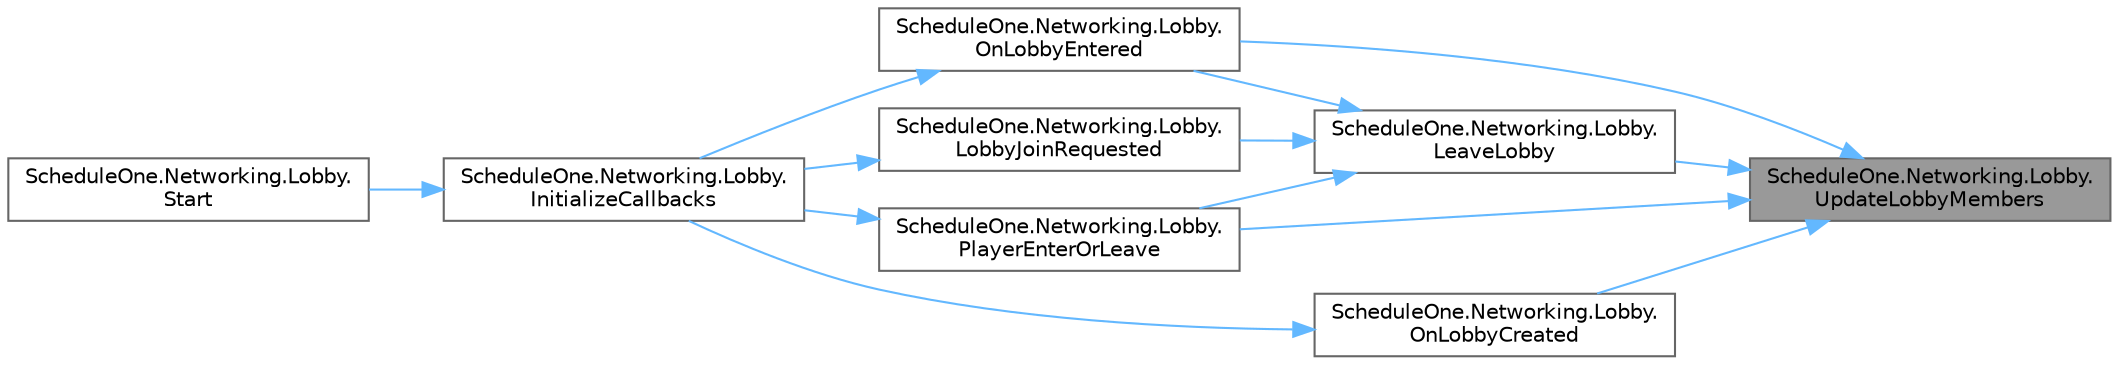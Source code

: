 digraph "ScheduleOne.Networking.Lobby.UpdateLobbyMembers"
{
 // LATEX_PDF_SIZE
  bgcolor="transparent";
  edge [fontname=Helvetica,fontsize=10,labelfontname=Helvetica,labelfontsize=10];
  node [fontname=Helvetica,fontsize=10,shape=box,height=0.2,width=0.4];
  rankdir="RL";
  Node1 [id="Node000001",label="ScheduleOne.Networking.Lobby.\lUpdateLobbyMembers",height=0.2,width=0.4,color="gray40", fillcolor="grey60", style="filled", fontcolor="black",tooltip=" "];
  Node1 -> Node2 [id="edge1_Node000001_Node000002",dir="back",color="steelblue1",style="solid",tooltip=" "];
  Node2 [id="Node000002",label="ScheduleOne.Networking.Lobby.\lLeaveLobby",height=0.2,width=0.4,color="grey40", fillcolor="white", style="filled",URL="$class_schedule_one_1_1_networking_1_1_lobby.html#ad47f73051e24f368631c32049843aea3",tooltip=" "];
  Node2 -> Node3 [id="edge2_Node000002_Node000003",dir="back",color="steelblue1",style="solid",tooltip=" "];
  Node3 [id="Node000003",label="ScheduleOne.Networking.Lobby.\lLobbyJoinRequested",height=0.2,width=0.4,color="grey40", fillcolor="white", style="filled",URL="$class_schedule_one_1_1_networking_1_1_lobby.html#a3ec2f9262def03e9da22c86223d5e8d5",tooltip=" "];
  Node3 -> Node4 [id="edge3_Node000003_Node000004",dir="back",color="steelblue1",style="solid",tooltip=" "];
  Node4 [id="Node000004",label="ScheduleOne.Networking.Lobby.\lInitializeCallbacks",height=0.2,width=0.4,color="grey40", fillcolor="white", style="filled",URL="$class_schedule_one_1_1_networking_1_1_lobby.html#ae9683415a0fce4ae79b28f33feb0b0dd",tooltip=" "];
  Node4 -> Node5 [id="edge4_Node000004_Node000005",dir="back",color="steelblue1",style="solid",tooltip=" "];
  Node5 [id="Node000005",label="ScheduleOne.Networking.Lobby.\lStart",height=0.2,width=0.4,color="grey40", fillcolor="white", style="filled",URL="$class_schedule_one_1_1_networking_1_1_lobby.html#a9c334904f45c44b763fb682f8e0646d8",tooltip=" "];
  Node2 -> Node6 [id="edge5_Node000002_Node000006",dir="back",color="steelblue1",style="solid",tooltip=" "];
  Node6 [id="Node000006",label="ScheduleOne.Networking.Lobby.\lOnLobbyEntered",height=0.2,width=0.4,color="grey40", fillcolor="white", style="filled",URL="$class_schedule_one_1_1_networking_1_1_lobby.html#a2bb466c545e1634526a61ae2e9236d5f",tooltip=" "];
  Node6 -> Node4 [id="edge6_Node000006_Node000004",dir="back",color="steelblue1",style="solid",tooltip=" "];
  Node2 -> Node7 [id="edge7_Node000002_Node000007",dir="back",color="steelblue1",style="solid",tooltip=" "];
  Node7 [id="Node000007",label="ScheduleOne.Networking.Lobby.\lPlayerEnterOrLeave",height=0.2,width=0.4,color="grey40", fillcolor="white", style="filled",URL="$class_schedule_one_1_1_networking_1_1_lobby.html#ad1eeb42aeaa9361d00b62308f960175f",tooltip=" "];
  Node7 -> Node4 [id="edge8_Node000007_Node000004",dir="back",color="steelblue1",style="solid",tooltip=" "];
  Node1 -> Node8 [id="edge9_Node000001_Node000008",dir="back",color="steelblue1",style="solid",tooltip=" "];
  Node8 [id="Node000008",label="ScheduleOne.Networking.Lobby.\lOnLobbyCreated",height=0.2,width=0.4,color="grey40", fillcolor="white", style="filled",URL="$class_schedule_one_1_1_networking_1_1_lobby.html#ab4f08880bbf240c22b481ad8ef451216",tooltip=" "];
  Node8 -> Node4 [id="edge10_Node000008_Node000004",dir="back",color="steelblue1",style="solid",tooltip=" "];
  Node1 -> Node6 [id="edge11_Node000001_Node000006",dir="back",color="steelblue1",style="solid",tooltip=" "];
  Node1 -> Node7 [id="edge12_Node000001_Node000007",dir="back",color="steelblue1",style="solid",tooltip=" "];
}
